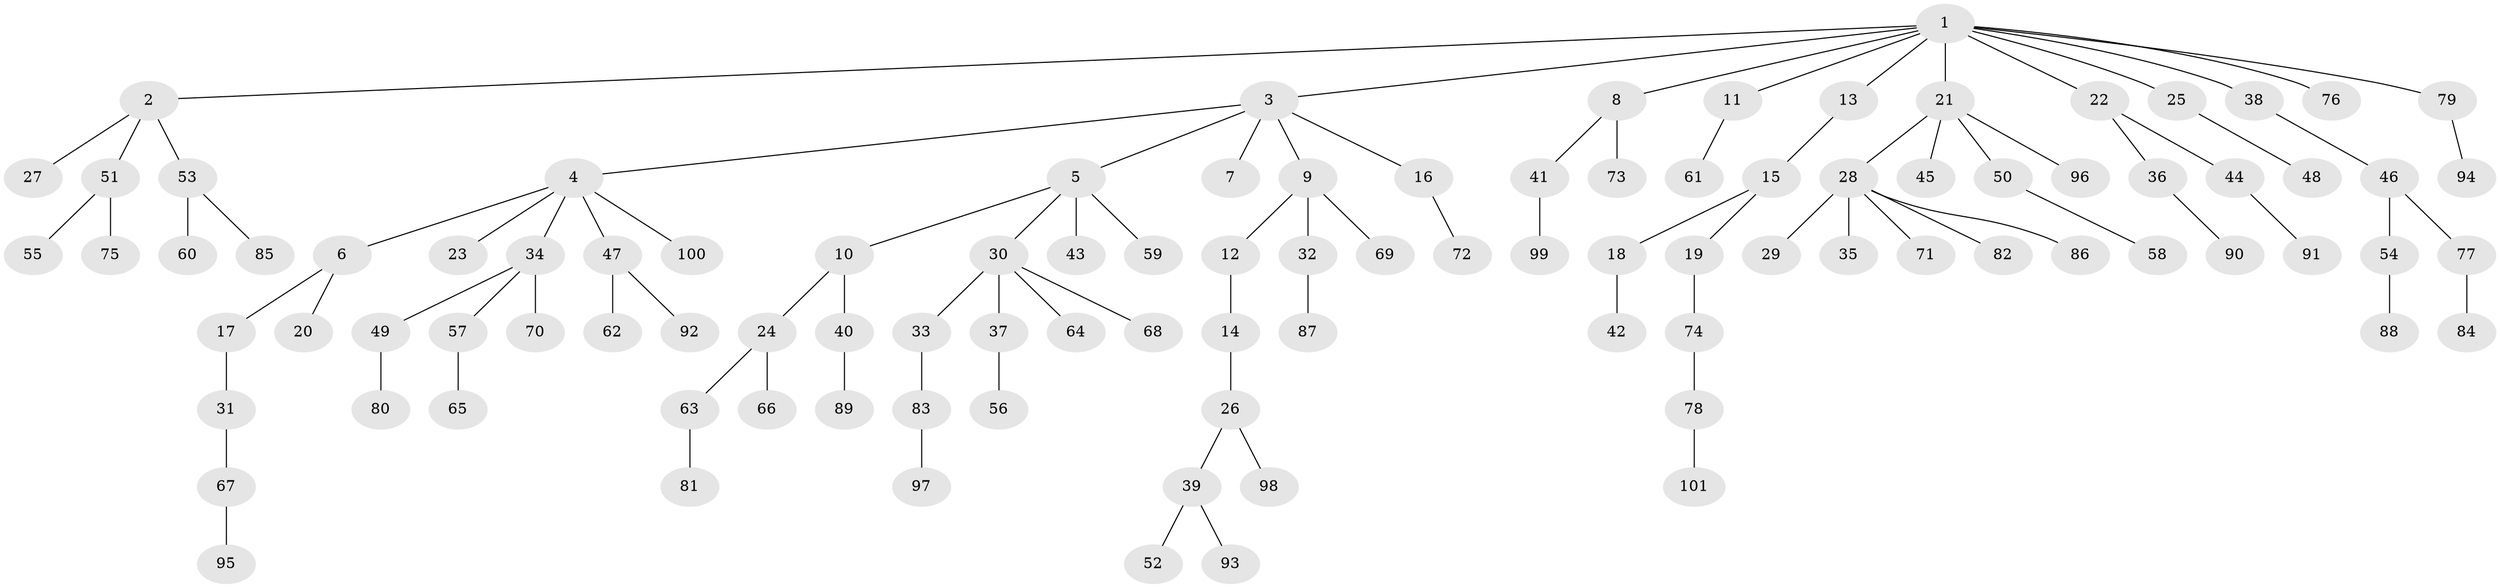 // coarse degree distribution, {10: 0.018867924528301886, 3: 0.16981132075471697, 5: 0.03773584905660377, 2: 0.24528301886792453, 1: 0.5094339622641509, 4: 0.018867924528301886}
// Generated by graph-tools (version 1.1) at 2025/51/03/04/25 22:51:53]
// undirected, 101 vertices, 100 edges
graph export_dot {
  node [color=gray90,style=filled];
  1;
  2;
  3;
  4;
  5;
  6;
  7;
  8;
  9;
  10;
  11;
  12;
  13;
  14;
  15;
  16;
  17;
  18;
  19;
  20;
  21;
  22;
  23;
  24;
  25;
  26;
  27;
  28;
  29;
  30;
  31;
  32;
  33;
  34;
  35;
  36;
  37;
  38;
  39;
  40;
  41;
  42;
  43;
  44;
  45;
  46;
  47;
  48;
  49;
  50;
  51;
  52;
  53;
  54;
  55;
  56;
  57;
  58;
  59;
  60;
  61;
  62;
  63;
  64;
  65;
  66;
  67;
  68;
  69;
  70;
  71;
  72;
  73;
  74;
  75;
  76;
  77;
  78;
  79;
  80;
  81;
  82;
  83;
  84;
  85;
  86;
  87;
  88;
  89;
  90;
  91;
  92;
  93;
  94;
  95;
  96;
  97;
  98;
  99;
  100;
  101;
  1 -- 2;
  1 -- 3;
  1 -- 8;
  1 -- 11;
  1 -- 13;
  1 -- 21;
  1 -- 22;
  1 -- 25;
  1 -- 38;
  1 -- 76;
  1 -- 79;
  2 -- 27;
  2 -- 51;
  2 -- 53;
  3 -- 4;
  3 -- 5;
  3 -- 7;
  3 -- 9;
  3 -- 16;
  4 -- 6;
  4 -- 23;
  4 -- 34;
  4 -- 47;
  4 -- 100;
  5 -- 10;
  5 -- 30;
  5 -- 43;
  5 -- 59;
  6 -- 17;
  6 -- 20;
  8 -- 41;
  8 -- 73;
  9 -- 12;
  9 -- 32;
  9 -- 69;
  10 -- 24;
  10 -- 40;
  11 -- 61;
  12 -- 14;
  13 -- 15;
  14 -- 26;
  15 -- 18;
  15 -- 19;
  16 -- 72;
  17 -- 31;
  18 -- 42;
  19 -- 74;
  21 -- 28;
  21 -- 45;
  21 -- 50;
  21 -- 96;
  22 -- 36;
  22 -- 44;
  24 -- 63;
  24 -- 66;
  25 -- 48;
  26 -- 39;
  26 -- 98;
  28 -- 29;
  28 -- 35;
  28 -- 71;
  28 -- 82;
  28 -- 86;
  30 -- 33;
  30 -- 37;
  30 -- 64;
  30 -- 68;
  31 -- 67;
  32 -- 87;
  33 -- 83;
  34 -- 49;
  34 -- 57;
  34 -- 70;
  36 -- 90;
  37 -- 56;
  38 -- 46;
  39 -- 52;
  39 -- 93;
  40 -- 89;
  41 -- 99;
  44 -- 91;
  46 -- 54;
  46 -- 77;
  47 -- 62;
  47 -- 92;
  49 -- 80;
  50 -- 58;
  51 -- 55;
  51 -- 75;
  53 -- 60;
  53 -- 85;
  54 -- 88;
  57 -- 65;
  63 -- 81;
  67 -- 95;
  74 -- 78;
  77 -- 84;
  78 -- 101;
  79 -- 94;
  83 -- 97;
}
